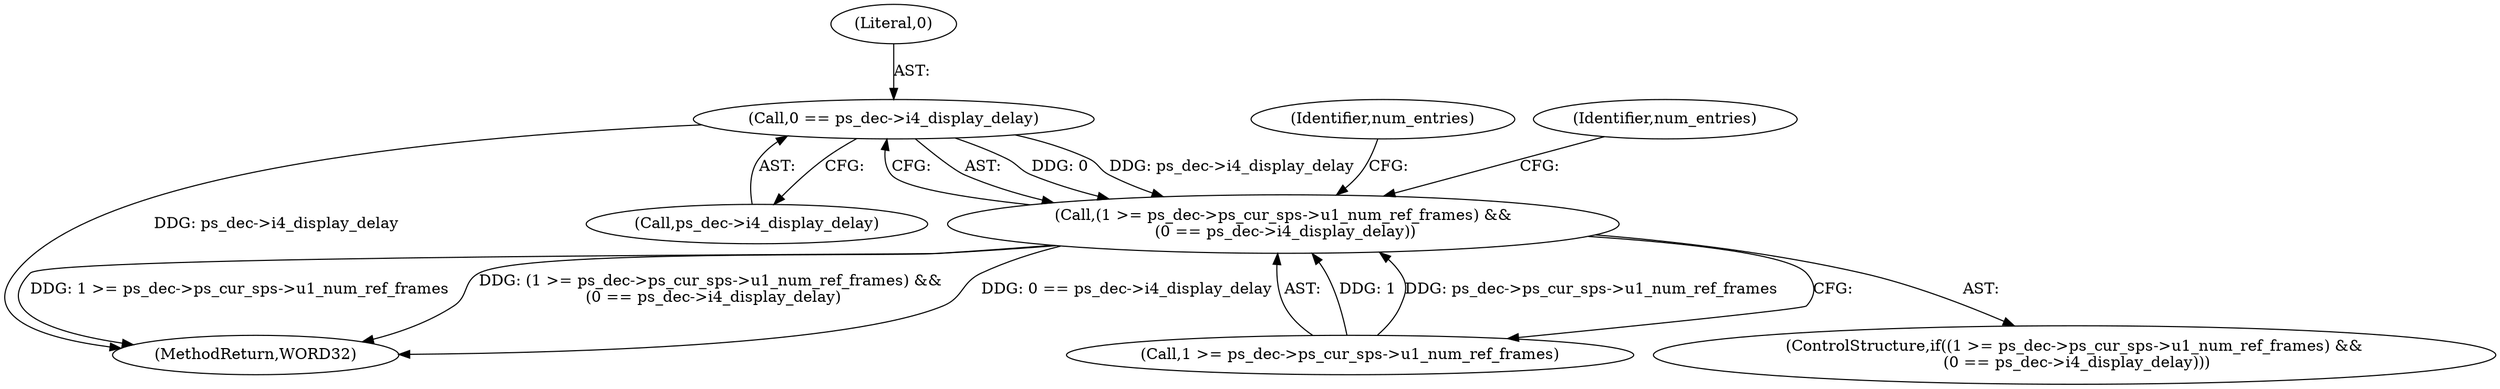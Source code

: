 digraph "0_Android_a78887bcffbc2995cf9ed72e0697acf560875e9e_1@pointer" {
"1000766" [label="(Call,0 == ps_dec->i4_display_delay)"];
"1000758" [label="(Call,(1 >= ps_dec->ps_cur_sps->u1_num_ref_frames) &&\n (0 == ps_dec->i4_display_delay))"];
"1000757" [label="(ControlStructure,if((1 >= ps_dec->ps_cur_sps->u1_num_ref_frames) &&\n (0 == ps_dec->i4_display_delay)))"];
"1000776" [label="(Identifier,num_entries)"];
"1000768" [label="(Call,ps_dec->i4_display_delay)"];
"1000758" [label="(Call,(1 >= ps_dec->ps_cur_sps->u1_num_ref_frames) &&\n (0 == ps_dec->i4_display_delay))"];
"1000766" [label="(Call,0 == ps_dec->i4_display_delay)"];
"1001350" [label="(MethodReturn,WORD32)"];
"1000773" [label="(Identifier,num_entries)"];
"1000759" [label="(Call,1 >= ps_dec->ps_cur_sps->u1_num_ref_frames)"];
"1000767" [label="(Literal,0)"];
"1000766" -> "1000758"  [label="AST: "];
"1000766" -> "1000768"  [label="CFG: "];
"1000767" -> "1000766"  [label="AST: "];
"1000768" -> "1000766"  [label="AST: "];
"1000758" -> "1000766"  [label="CFG: "];
"1000766" -> "1001350"  [label="DDG: ps_dec->i4_display_delay"];
"1000766" -> "1000758"  [label="DDG: 0"];
"1000766" -> "1000758"  [label="DDG: ps_dec->i4_display_delay"];
"1000758" -> "1000757"  [label="AST: "];
"1000758" -> "1000759"  [label="CFG: "];
"1000759" -> "1000758"  [label="AST: "];
"1000773" -> "1000758"  [label="CFG: "];
"1000776" -> "1000758"  [label="CFG: "];
"1000758" -> "1001350"  [label="DDG: (1 >= ps_dec->ps_cur_sps->u1_num_ref_frames) &&\n (0 == ps_dec->i4_display_delay)"];
"1000758" -> "1001350"  [label="DDG: 0 == ps_dec->i4_display_delay"];
"1000758" -> "1001350"  [label="DDG: 1 >= ps_dec->ps_cur_sps->u1_num_ref_frames"];
"1000759" -> "1000758"  [label="DDG: 1"];
"1000759" -> "1000758"  [label="DDG: ps_dec->ps_cur_sps->u1_num_ref_frames"];
}
